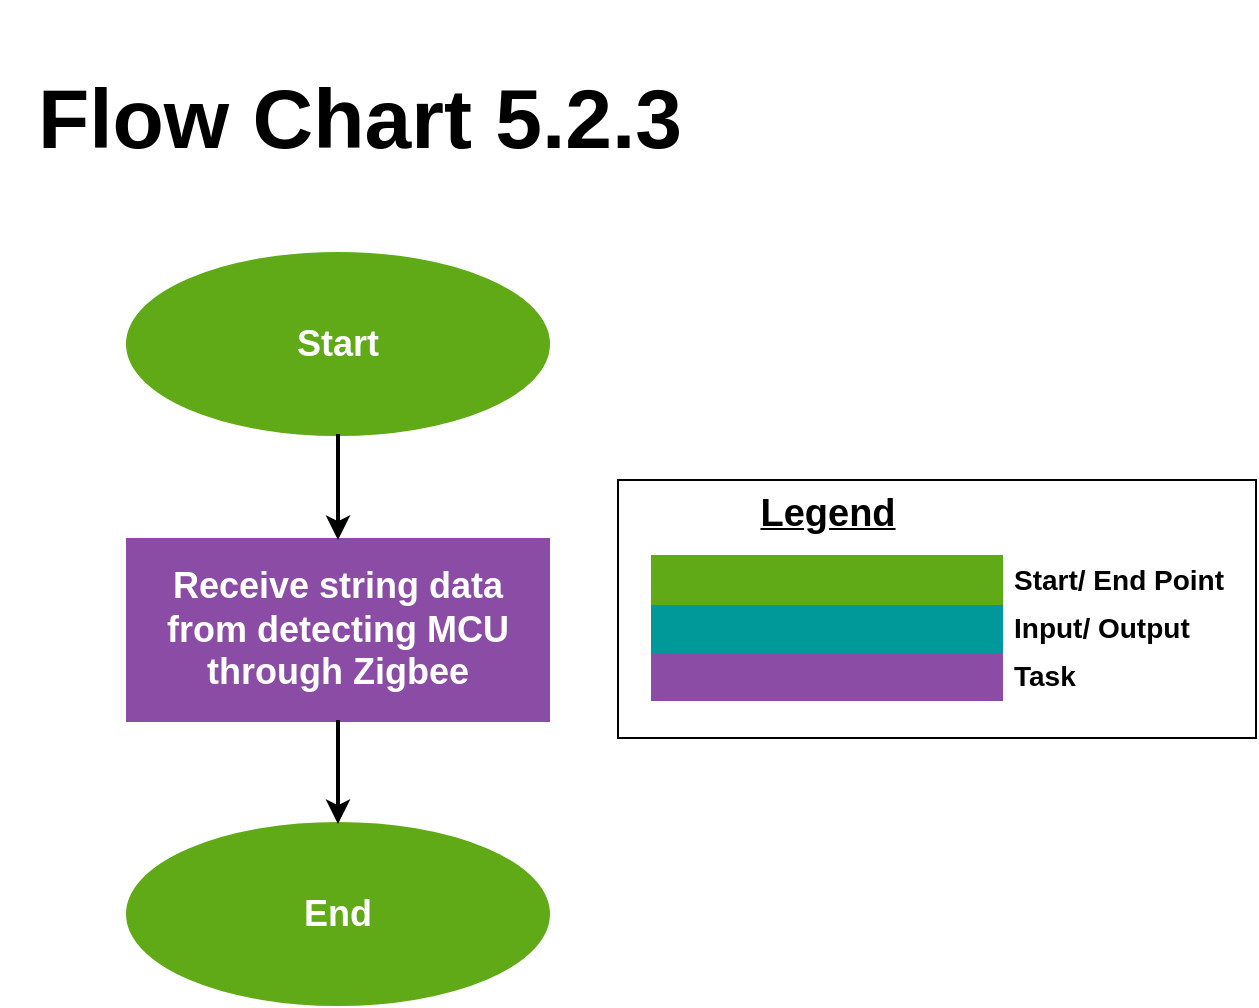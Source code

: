 <mxfile version="24.4.13" type="device">
  <diagram name="Trang-1" id="RB_dhfKZRuXGjNnjTE7P">
    <mxGraphModel dx="1595" dy="1053" grid="0" gridSize="10" guides="1" tooltips="1" connect="1" arrows="1" fold="1" page="0" pageScale="1" pageWidth="827" pageHeight="1169" math="0" shadow="0">
      <root>
        <mxCell id="0" />
        <mxCell id="1" parent="0" />
        <mxCell id="7-uhhssdpWfFGLcqqf2v-1" value="Start" style="ellipse;whiteSpace=wrap;html=1;fontStyle=1;fontSize=18;strokeWidth=2;fillColor=#60A917;strokeColor=#60A917;fontColor=#FFFFFF;" parent="1" vertex="1">
          <mxGeometry x="-303" y="4" width="210" height="90" as="geometry" />
        </mxCell>
        <mxCell id="7-uhhssdpWfFGLcqqf2v-2" value="Receive string data from detecting MCU&lt;div&gt;through Zigbee&lt;/div&gt;" style="rounded=0;whiteSpace=wrap;html=1;fontStyle=1;fontSize=18;strokeWidth=2;fillColor=#8B4CA6;strokeColor=#8B4CA6;fontColor=#FFFFFF;" parent="1" vertex="1">
          <mxGeometry x="-303" y="147" width="210" height="90" as="geometry" />
        </mxCell>
        <mxCell id="7-uhhssdpWfFGLcqqf2v-3" value="End" style="ellipse;whiteSpace=wrap;html=1;fontStyle=1;fontSize=18;strokeWidth=2;fillColor=#60A917;strokeColor=#60A917;fontColor=#FFFFFF;" parent="1" vertex="1">
          <mxGeometry x="-303" y="289" width="210" height="90" as="geometry" />
        </mxCell>
        <mxCell id="7-uhhssdpWfFGLcqqf2v-9" value="" style="endArrow=classic;html=1;rounded=0;strokeWidth=2;" parent="1" source="7-uhhssdpWfFGLcqqf2v-1" target="7-uhhssdpWfFGLcqqf2v-2" edge="1">
          <mxGeometry width="50" height="50" relative="1" as="geometry">
            <mxPoint x="-203" y="95" as="sourcePoint" />
            <mxPoint x="-122" y="114" as="targetPoint" />
          </mxGeometry>
        </mxCell>
        <mxCell id="7-uhhssdpWfFGLcqqf2v-22" value="Flow Chart 5.2.3" style="text;html=1;align=center;verticalAlign=middle;whiteSpace=wrap;rounded=0;fontSize=42;fontStyle=1" parent="1" vertex="1">
          <mxGeometry x="-367" y="-123" width="360" height="120" as="geometry" />
        </mxCell>
        <mxCell id="QxvhBzBp0HI4RUuItmWW-2" value="" style="endArrow=classic;html=1;rounded=0;exitX=0.5;exitY=1;exitDx=0;exitDy=0;strokeWidth=2;" edge="1" parent="1" source="7-uhhssdpWfFGLcqqf2v-2" target="7-uhhssdpWfFGLcqqf2v-3">
          <mxGeometry width="50" height="50" relative="1" as="geometry">
            <mxPoint x="-4" y="69" as="sourcePoint" />
            <mxPoint x="46" y="69" as="targetPoint" />
          </mxGeometry>
        </mxCell>
        <mxCell id="7-uhhssdpWfFGLcqqf2v-12" value="" style="rounded=0;whiteSpace=wrap;html=1;" parent="1" vertex="1">
          <mxGeometry x="-58" y="117" width="319" height="129" as="geometry" />
        </mxCell>
        <mxCell id="7-uhhssdpWfFGLcqqf2v-13" value="" style="rounded=0;whiteSpace=wrap;html=1;fillColor=#8B4CA6;strokeColor=#8B4CA6;" parent="1" vertex="1">
          <mxGeometry x="-41" y="203" width="175" height="24" as="geometry" />
        </mxCell>
        <mxCell id="7-uhhssdpWfFGLcqqf2v-14" value="" style="rounded=0;whiteSpace=wrap;html=1;fillColor=#009999;strokeColor=#009999;" parent="1" vertex="1">
          <mxGeometry x="-41" y="179" width="175" height="24" as="geometry" />
        </mxCell>
        <mxCell id="7-uhhssdpWfFGLcqqf2v-15" value="" style="rounded=0;whiteSpace=wrap;html=1;fillColor=#60A917;strokeColor=#60A917;" parent="1" vertex="1">
          <mxGeometry x="-41" y="155" width="175" height="24" as="geometry" />
        </mxCell>
        <mxCell id="7-uhhssdpWfFGLcqqf2v-16" value="Legend" style="text;html=1;align=center;verticalAlign=middle;whiteSpace=wrap;rounded=0;fontStyle=5;fontSize=19;" parent="1" vertex="1">
          <mxGeometry x="16.5" y="119" width="60" height="30" as="geometry" />
        </mxCell>
        <mxCell id="7-uhhssdpWfFGLcqqf2v-17" value="Start/ End Point" style="text;html=1;align=left;verticalAlign=middle;whiteSpace=wrap;rounded=0;fontStyle=1;fontSize=14;" parent="1" vertex="1">
          <mxGeometry x="138" y="152" width="109" height="30" as="geometry" />
        </mxCell>
        <mxCell id="7-uhhssdpWfFGLcqqf2v-18" value="Input/ Output" style="text;html=1;align=left;verticalAlign=middle;whiteSpace=wrap;rounded=0;fontStyle=1;fontSize=14;" parent="1" vertex="1">
          <mxGeometry x="138" y="176" width="94" height="30" as="geometry" />
        </mxCell>
        <mxCell id="7-uhhssdpWfFGLcqqf2v-19" value="Task" style="text;html=1;align=left;verticalAlign=middle;whiteSpace=wrap;rounded=0;fontStyle=1;fontSize=14;" parent="1" vertex="1">
          <mxGeometry x="138" y="200" width="81" height="30" as="geometry" />
        </mxCell>
      </root>
    </mxGraphModel>
  </diagram>
</mxfile>
